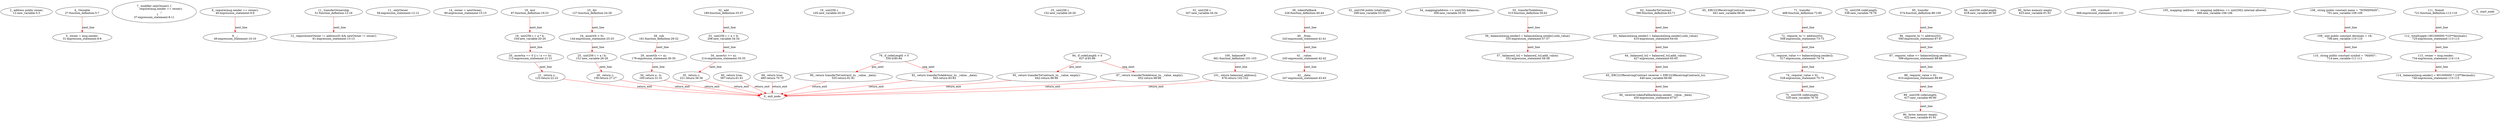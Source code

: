digraph  {
12 [label="2_ address public owner;\n12-new_variable-3-3", type_label=new_variable];
27 [label="4_ Ownable\n27-function_definition-5-7", type_label=function_definition];
31 [label="5_ owner = msg.sender;\n31-expression_statement-6-6", type_label=expression_statement];
37 [label="7_ modifier onlyOwner() {\n		require(msg.sender == owner);\n		_;\n	}\n37-expression_statement-8-11", type_label=expression_statement];
40 [label="8_ require(msg.sender == owner);\n40-expression_statement-9-9", type_label=expression_statement];
49 [label="9_ _;\n49-expression_statement-10-10", type_label=expression_statement];
51 [label="11_ transferOwnership\n51-function_definition-12-16", type_label=function_definition];
58 [label="11_ onlyOwner\n58-expression_statement-12-12", type_label=expression_statement];
61 [label="12_ require(newOwner != address(0) && newOwner != owner);\n61-expression_statement-13-13", type_label=expression_statement];
80 [label="14_ owner = newOwner;\n80-expression_statement-15-15", type_label=expression_statement];
87 [label="18_ mul\n87-function_definition-19-23", type_label=function_definition];
104 [label="19_ uint256 c = a * b;\n104-new_variable-20-20", type_label=new_variable];
105 [label="19_ uint256 c\n105-new_variable-20-20", type_label=new_variable];
112 [label="20_ assert(a == 0 || c / a == b);\n112-expression_statement-21-21", type_label=expression_statement];
125 [label="21_ return c;\n125-return-22-22", type_label=return];
127 [label="23_ div\n127-function_definition-24-28", type_label=function_definition];
144 [label="24_ assert(b > 0);\n144-expression_statement-25-25", type_label=expression_statement];
151 [label="25_ uint256 c = a / b;\n151-new_variable-26-26", type_label=new_variable];
152 [label="25_ uint256 c\n152-new_variable-26-26", type_label=new_variable];
159 [label="26_ return c;\n159-return-27-27", type_label=return];
161 [label="28_ sub\n161-function_definition-29-32", type_label=function_definition];
178 [label="29_ assert(b <= a);\n178-expression_statement-30-30", type_label=expression_statement];
185 [label="30_ return a - b;\n185-return-31-31", type_label=return];
189 [label="32_ add\n189-function_definition-33-37", type_label=function_definition];
206 [label="33_ uint256 c = a + b;\n206-new_variable-34-34", type_label=new_variable];
207 [label="33_ uint256 c\n207-new_variable-34-34", type_label=new_variable];
214 [label="34_ assert(c >= a);\n214-expression_statement-35-35", type_label=expression_statement];
221 [label="35_ return c;\n221-return-36-36", type_label=return];
226 [label="39_ tokenFallback\n226-function_definition-40-44", type_label=function_definition];
243 [label="40_ _from;\n243-expression_statement-41-41", type_label=expression_statement];
245 [label="41_ _value;\n245-expression_statement-42-42", type_label=expression_statement];
247 [label="42_ _data;\n247-expression_statement-43-43", type_label=expression_statement];
299 [label="52_ uint256 public totalSupply;\n299-new_variable-53-53", type_label=new_variable];
309 [label="54_ mapping(address => uint256) balances;\n309-new_variable-55-55", type_label=new_variable];
315 [label="55_ transferToAddress\n315-function_definition-56-62", type_label=function_definition];
335 [label="56_ balances[msg.sender] = balances[msg.sender].sub(_value);\n335-expression_statement-57-57", type_label=expression_statement];
352 [label="57_ balances[_to] = balances[_to].add(_value);\n352-expression_statement-58-58", type_label=expression_statement];
387 [label="60_ return true;\n387-return-61-61", type_label=return];
390 [label="62_ transferToContract\n390-function_definition-63-71", type_label=function_definition];
410 [label="63_ balances[msg.sender] = balances[msg.sender].sub(_value);\n410-expression_statement-64-64", type_label=expression_statement];
427 [label="64_ balances[_to] = balances[_to].add(_value);\n427-expression_statement-65-65", type_label=expression_statement];
440 [label="65_ ERC223ReceivingContract receiver = ERC223ReceivingContract(_to);\n440-new_variable-66-66", type_label=new_variable];
441 [label="65_ ERC223ReceivingContract receiver\n441-new_variable-66-66", type_label=new_variable];
450 [label="66_ receiver.tokenFallback(msg.sender, _value, _data);\n450-expression_statement-67-67", type_label=expression_statement];
485 [label="69_ return true;\n485-return-70-70", type_label=return];
488 [label="71_ transfer\n488-function_definition-72-85", type_label=function_definition];
508 [label="72_ require(_to != address(0));\n508-expression_statement-73-73", type_label=expression_statement];
517 [label="73_ require(_value <= balances[msg.sender]);\n517-expression_statement-74-74", type_label=expression_statement];
528 [label="74_ require(_value > 0);\n528-expression_statement-75-75", type_label=expression_statement];
535 [label="75_ uint256 codeLength;\n535-new_variable-76-76", type_label=new_variable];
536 [label="75_ uint256 codeLength\n536-new_variable-76-76", type_label=new_variable];
550 [label="79_ if_codeLength > 0\n550-if-80-84", type_label=if];
555 [label="80_ return transferToContract(_to, _value, _data);\n555-return-81-81", type_label=return];
565 [label="82_ return transferToAddress(_to, _value, _data);\n565-return-83-83", type_label=return];
574 [label="85_ transfer\n574-function_definition-86-100", type_label=function_definition];
590 [label="86_ require(_to != address(0));\n590-expression_statement-87-87", type_label=expression_statement];
599 [label="87_ require(_value <= balances[msg.sender]);\n599-expression_statement-88-88", type_label=expression_statement];
610 [label="88_ require(_value > 0);\n610-expression_statement-89-89", type_label=expression_statement];
617 [label="89_ uint256 codeLength;\n617-new_variable-90-90", type_label=new_variable];
618 [label="89_ uint256 codeLength\n618-new_variable-90-90", type_label=new_variable];
622 [label="90_ bytes memory empty;\n622-new_variable-91-91", type_label=new_variable];
623 [label="90_ bytes memory empty\n623-new_variable-91-91", type_label=new_variable];
637 [label="94_ if_codeLength > 0\n637-if-95-99", type_label=if];
642 [label="95_ return transferToContract(_to, _value, empty);\n642-return-96-96", type_label=return];
652 [label="97_ return transferToAddress(_to, _value, empty);\n652-return-98-98", type_label=return];
661 [label="100_ balanceOf\n661-function_definition-101-103", type_label=function_definition];
668 [label="100_ constant\n668-expression_statement-101-101", type_label=expression_statement];
676 [label="101_ return balances[_address];\n676-return-102-102", type_label=return];
686 [label="105_ mapping (address => mapping (address => uint256)) internal allowed;\n686-new_variable-106-106", type_label=new_variable];
701 [label="108_ string public constant name = \"NOMIDMAN\";\n701-new_variable-109-109", type_label=new_variable];
708 [label="109_ uint public constant decimals = 18;\n708-new_variable-110-110", type_label=new_variable];
714 [label="110_ string public constant symbol = \"MANO\";\n714-new_variable-111-111", type_label=new_variable];
721 [label="111_ Nomid\n721-function_definition-112-116", type_label=function_definition];
725 [label="112_ totalSupply=901000000 *(10**decimals);\n725-expression_statement-113-113", type_label=expression_statement];
734 [label="113_ owner = msg.sender;\n734-expression_statement-114-114", type_label=expression_statement];
740 [label="114_ balances[msg.sender] = 901000000 * (10**decimals);\n740-expression_statement-115-115", type_label=expression_statement];
1 [label="0_ start_node", type_label=start];
2 [label="0_ exit_node", type_label=exit];
27 -> 31  [color=red, controlflow_type=next_line, edge_type=CFG_edge, key=0, label=next_line];
40 -> 49  [color=red, controlflow_type=next_line, edge_type=CFG_edge, key=0, label=next_line];
51 -> 61  [color=red, controlflow_type=next_line, edge_type=CFG_edge, key=0, label=next_line];
87 -> 104  [color=red, controlflow_type=next_line, edge_type=CFG_edge, key=0, label=next_line];
104 -> 112  [color=red, controlflow_type=next_line, edge_type=CFG_edge, key=0, label=next_line];
112 -> 125  [color=red, controlflow_type=next_line, edge_type=CFG_edge, key=0, label=next_line];
125 -> 2  [color=red, controlflow_type=return_exit, edge_type=CFG_edge, key=0, label=return_exit];
127 -> 144  [color=red, controlflow_type=next_line, edge_type=CFG_edge, key=0, label=next_line];
144 -> 151  [color=red, controlflow_type=next_line, edge_type=CFG_edge, key=0, label=next_line];
151 -> 159  [color=red, controlflow_type=next_line, edge_type=CFG_edge, key=0, label=next_line];
159 -> 2  [color=red, controlflow_type=return_exit, edge_type=CFG_edge, key=0, label=return_exit];
161 -> 178  [color=red, controlflow_type=next_line, edge_type=CFG_edge, key=0, label=next_line];
178 -> 185  [color=red, controlflow_type=next_line, edge_type=CFG_edge, key=0, label=next_line];
185 -> 2  [color=red, controlflow_type=return_exit, edge_type=CFG_edge, key=0, label=return_exit];
189 -> 206  [color=red, controlflow_type=next_line, edge_type=CFG_edge, key=0, label=next_line];
206 -> 214  [color=red, controlflow_type=next_line, edge_type=CFG_edge, key=0, label=next_line];
214 -> 221  [color=red, controlflow_type=next_line, edge_type=CFG_edge, key=0, label=next_line];
221 -> 2  [color=red, controlflow_type=return_exit, edge_type=CFG_edge, key=0, label=return_exit];
226 -> 243  [color=red, controlflow_type=next_line, edge_type=CFG_edge, key=0, label=next_line];
243 -> 245  [color=red, controlflow_type=next_line, edge_type=CFG_edge, key=0, label=next_line];
245 -> 247  [color=red, controlflow_type=next_line, edge_type=CFG_edge, key=0, label=next_line];
315 -> 335  [color=red, controlflow_type=next_line, edge_type=CFG_edge, key=0, label=next_line];
335 -> 352  [color=red, controlflow_type=next_line, edge_type=CFG_edge, key=0, label=next_line];
387 -> 2  [color=red, controlflow_type=return_exit, edge_type=CFG_edge, key=0, label=return_exit];
390 -> 410  [color=red, controlflow_type=next_line, edge_type=CFG_edge, key=0, label=next_line];
410 -> 427  [color=red, controlflow_type=next_line, edge_type=CFG_edge, key=0, label=next_line];
427 -> 440  [color=red, controlflow_type=next_line, edge_type=CFG_edge, key=0, label=next_line];
440 -> 450  [color=red, controlflow_type=next_line, edge_type=CFG_edge, key=0, label=next_line];
485 -> 2  [color=red, controlflow_type=return_exit, edge_type=CFG_edge, key=0, label=return_exit];
488 -> 508  [color=red, controlflow_type=next_line, edge_type=CFG_edge, key=0, label=next_line];
508 -> 517  [color=red, controlflow_type=next_line, edge_type=CFG_edge, key=0, label=next_line];
517 -> 528  [color=red, controlflow_type=next_line, edge_type=CFG_edge, key=0, label=next_line];
528 -> 535  [color=red, controlflow_type=next_line, edge_type=CFG_edge, key=0, label=next_line];
550 -> 555  [color=red, controlflow_type=pos_next, edge_type=CFG_edge, key=0, label=pos_next];
550 -> 565  [color=red, controlflow_type=neg_next, edge_type=CFG_edge, key=0, label=neg_next];
555 -> 2  [color=red, controlflow_type=return_exit, edge_type=CFG_edge, key=0, label=return_exit];
565 -> 2  [color=red, controlflow_type=return_exit, edge_type=CFG_edge, key=0, label=return_exit];
574 -> 590  [color=red, controlflow_type=next_line, edge_type=CFG_edge, key=0, label=next_line];
590 -> 599  [color=red, controlflow_type=next_line, edge_type=CFG_edge, key=0, label=next_line];
599 -> 610  [color=red, controlflow_type=next_line, edge_type=CFG_edge, key=0, label=next_line];
610 -> 617  [color=red, controlflow_type=next_line, edge_type=CFG_edge, key=0, label=next_line];
617 -> 622  [color=red, controlflow_type=next_line, edge_type=CFG_edge, key=0, label=next_line];
637 -> 642  [color=red, controlflow_type=pos_next, edge_type=CFG_edge, key=0, label=pos_next];
637 -> 652  [color=red, controlflow_type=neg_next, edge_type=CFG_edge, key=0, label=neg_next];
642 -> 2  [color=red, controlflow_type=return_exit, edge_type=CFG_edge, key=0, label=return_exit];
652 -> 2  [color=red, controlflow_type=return_exit, edge_type=CFG_edge, key=0, label=return_exit];
661 -> 676  [color=red, controlflow_type=next_line, edge_type=CFG_edge, key=0, label=next_line];
676 -> 2  [color=red, controlflow_type=return_exit, edge_type=CFG_edge, key=0, label=return_exit];
701 -> 708  [color=red, controlflow_type=next_line, edge_type=CFG_edge, key=0, label=next_line];
708 -> 714  [color=red, controlflow_type=next_line, edge_type=CFG_edge, key=0, label=next_line];
721 -> 725  [color=red, controlflow_type=next_line, edge_type=CFG_edge, key=0, label=next_line];
725 -> 734  [color=red, controlflow_type=next_line, edge_type=CFG_edge, key=0, label=next_line];
734 -> 740  [color=red, controlflow_type=next_line, edge_type=CFG_edge, key=0, label=next_line];
}
